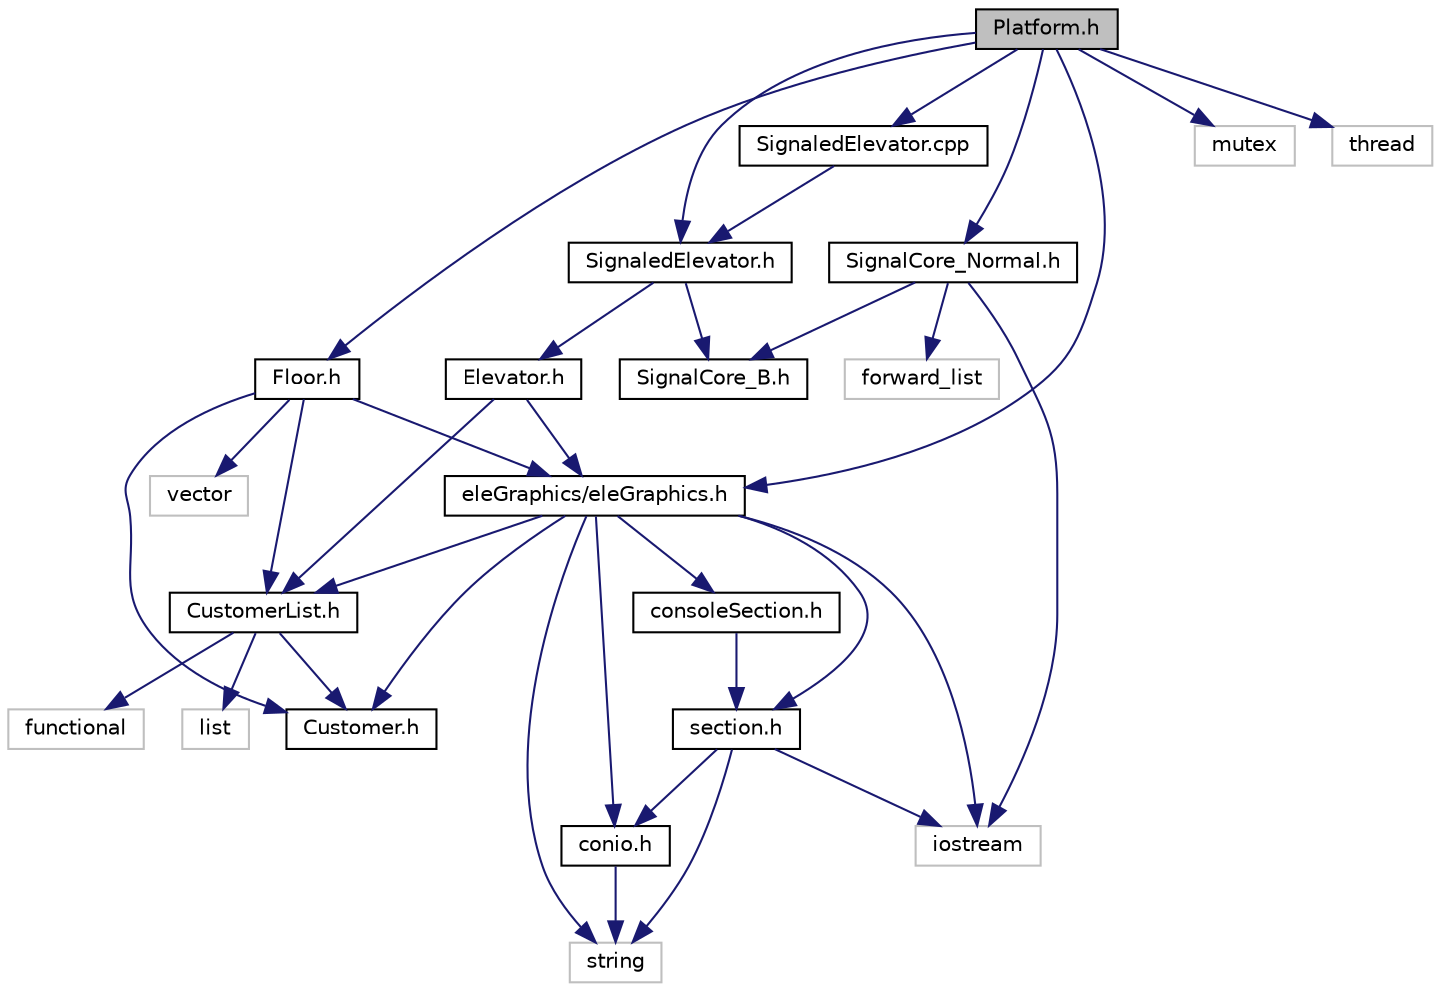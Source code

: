 digraph "Platform.h"
{
  edge [fontname="Helvetica",fontsize="10",labelfontname="Helvetica",labelfontsize="10"];
  node [fontname="Helvetica",fontsize="10",shape=record];
  Node0 [label="Platform.h",height=0.2,width=0.4,color="black", fillcolor="grey75", style="filled", fontcolor="black"];
  Node0 -> Node1 [color="midnightblue",fontsize="10",style="solid",fontname="Helvetica"];
  Node1 [label="SignaledElevator.h",height=0.2,width=0.4,color="black", fillcolor="white", style="filled",URL="$SignaledElevator_8h.html"];
  Node1 -> Node2 [color="midnightblue",fontsize="10",style="solid",fontname="Helvetica"];
  Node2 [label="Elevator.h",height=0.2,width=0.4,color="black", fillcolor="white", style="filled",URL="$Elevator_8h.html"];
  Node2 -> Node3 [color="midnightblue",fontsize="10",style="solid",fontname="Helvetica"];
  Node3 [label="CustomerList.h",height=0.2,width=0.4,color="black", fillcolor="white", style="filled",URL="$CustomerList_8h.html"];
  Node3 -> Node4 [color="midnightblue",fontsize="10",style="solid",fontname="Helvetica"];
  Node4 [label="list",height=0.2,width=0.4,color="grey75", fillcolor="white", style="filled"];
  Node3 -> Node5 [color="midnightblue",fontsize="10",style="solid",fontname="Helvetica"];
  Node5 [label="Customer.h",height=0.2,width=0.4,color="black", fillcolor="white", style="filled",URL="$Customer_8h.html"];
  Node3 -> Node6 [color="midnightblue",fontsize="10",style="solid",fontname="Helvetica"];
  Node6 [label="functional",height=0.2,width=0.4,color="grey75", fillcolor="white", style="filled"];
  Node2 -> Node7 [color="midnightblue",fontsize="10",style="solid",fontname="Helvetica"];
  Node7 [label="eleGraphics/eleGraphics.h",height=0.2,width=0.4,color="black", fillcolor="white", style="filled",URL="$eleGraphics_8h.html"];
  Node7 -> Node8 [color="midnightblue",fontsize="10",style="solid",fontname="Helvetica"];
  Node8 [label="iostream",height=0.2,width=0.4,color="grey75", fillcolor="white", style="filled"];
  Node7 -> Node9 [color="midnightblue",fontsize="10",style="solid",fontname="Helvetica"];
  Node9 [label="string",height=0.2,width=0.4,color="grey75", fillcolor="white", style="filled"];
  Node7 -> Node10 [color="midnightblue",fontsize="10",style="solid",fontname="Helvetica"];
  Node10 [label="conio.h",height=0.2,width=0.4,color="black", fillcolor="white", style="filled",URL="$conio_8h.html",tooltip="Declarations for the console I/O functions namespace. "];
  Node10 -> Node9 [color="midnightblue",fontsize="10",style="solid",fontname="Helvetica"];
  Node7 -> Node11 [color="midnightblue",fontsize="10",style="solid",fontname="Helvetica"];
  Node11 [label="section.h",height=0.2,width=0.4,color="black", fillcolor="white", style="filled",URL="$section_8h.html"];
  Node11 -> Node8 [color="midnightblue",fontsize="10",style="solid",fontname="Helvetica"];
  Node11 -> Node9 [color="midnightblue",fontsize="10",style="solid",fontname="Helvetica"];
  Node11 -> Node10 [color="midnightblue",fontsize="10",style="solid",fontname="Helvetica"];
  Node7 -> Node12 [color="midnightblue",fontsize="10",style="solid",fontname="Helvetica"];
  Node12 [label="consoleSection.h",height=0.2,width=0.4,color="black", fillcolor="white", style="filled",URL="$consoleSection_8h.html"];
  Node12 -> Node11 [color="midnightblue",fontsize="10",style="solid",fontname="Helvetica"];
  Node7 -> Node5 [color="midnightblue",fontsize="10",style="solid",fontname="Helvetica"];
  Node7 -> Node3 [color="midnightblue",fontsize="10",style="solid",fontname="Helvetica"];
  Node1 -> Node13 [color="midnightblue",fontsize="10",style="solid",fontname="Helvetica"];
  Node13 [label="SignalCore_B.h",height=0.2,width=0.4,color="black", fillcolor="white", style="filled",URL="$SignalCore__B_8h.html"];
  Node0 -> Node14 [color="midnightblue",fontsize="10",style="solid",fontname="Helvetica"];
  Node14 [label="SignaledElevator.cpp",height=0.2,width=0.4,color="black", fillcolor="white", style="filled",URL="$SignaledElevator_8cpp.html"];
  Node14 -> Node1 [color="midnightblue",fontsize="10",style="solid",fontname="Helvetica"];
  Node0 -> Node15 [color="midnightblue",fontsize="10",style="solid",fontname="Helvetica"];
  Node15 [label="SignalCore_Normal.h",height=0.2,width=0.4,color="black", fillcolor="white", style="filled",URL="$SignalCore__Normal_8h.html"];
  Node15 -> Node13 [color="midnightblue",fontsize="10",style="solid",fontname="Helvetica"];
  Node15 -> Node16 [color="midnightblue",fontsize="10",style="solid",fontname="Helvetica"];
  Node16 [label="forward_list",height=0.2,width=0.4,color="grey75", fillcolor="white", style="filled"];
  Node15 -> Node8 [color="midnightblue",fontsize="10",style="solid",fontname="Helvetica"];
  Node0 -> Node17 [color="midnightblue",fontsize="10",style="solid",fontname="Helvetica"];
  Node17 [label="Floor.h",height=0.2,width=0.4,color="black", fillcolor="white", style="filled",URL="$Floor_8h.html"];
  Node17 -> Node5 [color="midnightblue",fontsize="10",style="solid",fontname="Helvetica"];
  Node17 -> Node3 [color="midnightblue",fontsize="10",style="solid",fontname="Helvetica"];
  Node17 -> Node7 [color="midnightblue",fontsize="10",style="solid",fontname="Helvetica"];
  Node17 -> Node18 [color="midnightblue",fontsize="10",style="solid",fontname="Helvetica"];
  Node18 [label="vector",height=0.2,width=0.4,color="grey75", fillcolor="white", style="filled"];
  Node0 -> Node7 [color="midnightblue",fontsize="10",style="solid",fontname="Helvetica"];
  Node0 -> Node19 [color="midnightblue",fontsize="10",style="solid",fontname="Helvetica"];
  Node19 [label="mutex",height=0.2,width=0.4,color="grey75", fillcolor="white", style="filled"];
  Node0 -> Node20 [color="midnightblue",fontsize="10",style="solid",fontname="Helvetica"];
  Node20 [label="thread",height=0.2,width=0.4,color="grey75", fillcolor="white", style="filled"];
}
